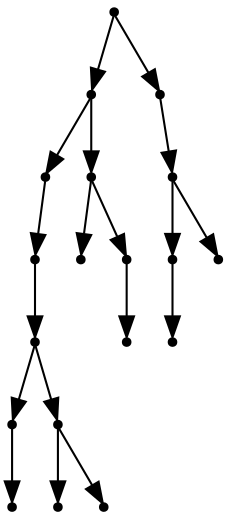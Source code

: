 digraph {
  18 [shape=point];
  12 [shape=point];
  7 [shape=point];
  6 [shape=point];
  5 [shape=point];
  1 [shape=point];
  0 [shape=point];
  4 [shape=point];
  2 [shape=point];
  3 [shape=point];
  11 [shape=point];
  8 [shape=point];
  10 [shape=point];
  9 [shape=point];
  17 [shape=point];
  16 [shape=point];
  14 [shape=point];
  13 [shape=point];
  15 [shape=point];
18 -> 12;
12 -> 7;
7 -> 6;
6 -> 5;
5 -> 1;
1 -> 0;
5 -> 4;
4 -> 2;
4 -> 3;
12 -> 11;
11 -> 8;
11 -> 10;
10 -> 9;
18 -> 17;
17 -> 16;
16 -> 14;
14 -> 13;
16 -> 15;
}
